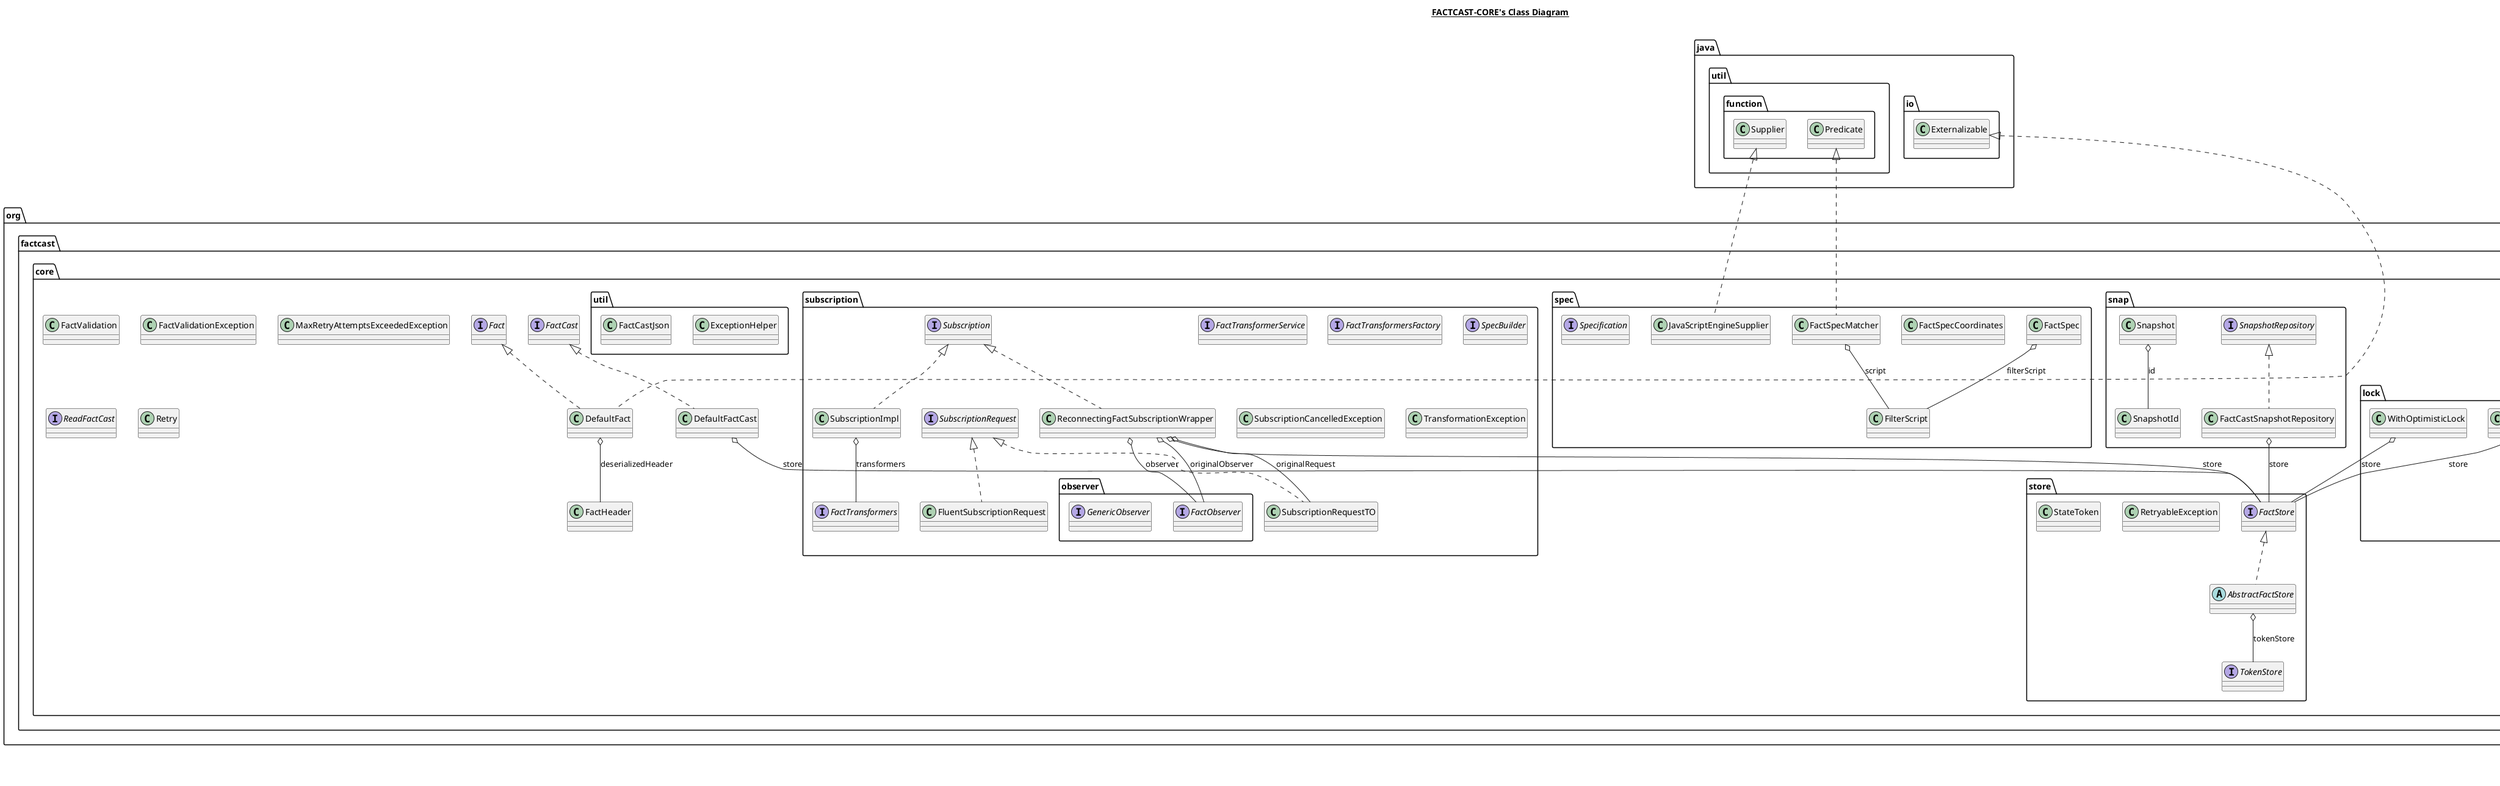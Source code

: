 @startuml

title __FACTCAST-CORE's Class Diagram__\n

  namespace org.factcast.core {
    class org.factcast.core.DefaultFact {
    }
  }
  

  namespace org.factcast.core {
    class org.factcast.core.DefaultFactCast {
    }
  }
  

  namespace org.factcast.core {
    interface org.factcast.core.Fact {
    }
  }
  

  namespace org.factcast.core {
    interface org.factcast.core.FactCast {
    }
  }
  

  namespace org.factcast.core {
    class org.factcast.core.FactHeader {
    }
  }
  

  namespace org.factcast.core {
    class org.factcast.core.FactValidation {
    }
  }
  

  namespace org.factcast.core {
    class org.factcast.core.FactValidationException {
    }
  }
  

  namespace org.factcast.core {
    class org.factcast.core.MaxRetryAttemptsExceededException {
    }
  }
  

  namespace org.factcast.core {
    interface org.factcast.core.ReadFactCast {
    }
  }
  

  namespace org.factcast.core {
    class org.factcast.core.Retry {
    }
  }
  

  namespace org.factcast.core {
    namespace lock {
      interface org.factcast.core.lock.Attempt {
      }
    }
  }
  

  namespace org.factcast.core {
    namespace lock {
      class org.factcast.core.lock.AttemptAbortedException {
      }
    }
  }
  

  namespace org.factcast.core {
    namespace lock {
      class org.factcast.core.lock.ExceptionAfterPublish {
      }
    }
  }
  

  namespace org.factcast.core {
    namespace lock {
      class org.factcast.core.lock.IntermediatePublishResult {
      }
    }
  }
  

  namespace org.factcast.core {
    namespace lock {
      class org.factcast.core.lock.LockedOperationBuilder {
      }
    }
  }
  

  namespace org.factcast.core {
    namespace lock {
      class org.factcast.core.lock.PublishingResult {
      }
    }
  }
  

  namespace org.factcast.core {
    namespace lock {
      class org.factcast.core.lock.WithOptimisticLock {
      }
    }
  }
  

  namespace org.factcast.core {
    namespace snap {
      class org.factcast.core.snap.FactCastSnapshotRepository {
      }
    }
  }
  

  namespace org.factcast.core {
    namespace snap {
      class org.factcast.core.snap.Snapshot {
      }
    }
  }
  

  namespace org.factcast.core {
    namespace snap {
      class org.factcast.core.snap.SnapshotId {
      }
    }
  }
  

  namespace org.factcast.core {
    namespace snap {
      interface org.factcast.core.snap.SnapshotRepository {
      }
    }
  }
  

  namespace org.factcast.core {
    namespace spec {
      class org.factcast.core.spec.FactSpec {
      }
    }
  }
  

  namespace org.factcast.core {
    namespace spec {
      class org.factcast.core.spec.FactSpecCoordinates {
      }
    }
  }
  

  namespace org.factcast.core {
    namespace spec {
      class org.factcast.core.spec.FactSpecMatcher {
      }
    }
  }
  

  namespace org.factcast.core {
    namespace spec {
      class org.factcast.core.spec.FilterScript {
      }
    }
  }
  

  namespace org.factcast.core {
    namespace spec {
      class org.factcast.core.spec.JavaScriptEngineSupplier {
      }
    }
  }
  

  namespace org.factcast.core {
    namespace spec {
      interface org.factcast.core.spec.Specification {
      }
    }
  }
  

  namespace org.factcast.core {
    namespace store {
      abstract class org.factcast.core.store.AbstractFactStore {
      }
    }
  }
  

  namespace org.factcast.core {
    namespace store {
      interface org.factcast.core.store.FactStore {
      }
    }
  }
  

  namespace org.factcast.core {
    namespace store {
      class org.factcast.core.store.RetryableException {
      }
    }
  }
  

  namespace org.factcast.core {
    namespace store {
      class org.factcast.core.store.StateToken {
      }
    }
  }
  

  namespace org.factcast.core {
    namespace store {
      interface org.factcast.core.store.TokenStore {
      }
    }
  }
  

  namespace org.factcast.core {
    namespace subscription {
      interface org.factcast.core.subscription.FactTransformerService {
      }
    }
  }
  

  namespace org.factcast.core {
    namespace subscription {
      interface org.factcast.core.subscription.FactTransformers {
      }
    }
  }
  

  namespace org.factcast.core {
    namespace subscription {
      interface org.factcast.core.subscription.FactTransformersFactory {
      }
    }
  }
  

  namespace org.factcast.core {
    namespace subscription {
      class org.factcast.core.subscription.FluentSubscriptionRequest {
      }
    }
  }
  

  namespace org.factcast.core {
    namespace subscription {
      class org.factcast.core.subscription.ReconnectingFactSubscriptionWrapper {
      }
    }
  }
  

  namespace org.factcast.core {
    namespace subscription {
      interface org.factcast.core.subscription.SpecBuilder {
      }
    }
  }
  

  namespace org.factcast.core {
    namespace subscription {
      interface org.factcast.core.subscription.Subscription {
      }
    }
  }
  

  namespace org.factcast.core {
    namespace subscription {
      class org.factcast.core.subscription.SubscriptionCancelledException {
      }
    }
  }
  

  namespace org.factcast.core {
    namespace subscription {
      class org.factcast.core.subscription.SubscriptionImpl {
      }
    }
  }
  

  namespace org.factcast.core {
    namespace subscription {
      interface org.factcast.core.subscription.SubscriptionRequest {
      }
    }
  }
  

  namespace org.factcast.core {
    namespace subscription {
      class org.factcast.core.subscription.SubscriptionRequestTO {
      }
    }
  }
  

  namespace org.factcast.core {
    namespace subscription {
      class org.factcast.core.subscription.TransformationException {
      }
    }
  }
  

  namespace org.factcast.core {
    namespace subscription {
      namespace observer {
        interface org.factcast.core.subscription.observer.FactObserver {
        }
      }
    }
  }
  

  namespace org.factcast.core {
    namespace subscription {
      namespace observer {
        interface org.factcast.core.subscription.observer.GenericObserver {
        }
      }
    }
  }
  

  namespace org.factcast.core {
    namespace util {
      class org.factcast.core.util.ExceptionHelper {
      }
    }
  }
  

  namespace org.factcast.core {
    namespace util {
      class org.factcast.core.util.FactCastJson {
      }
    }
  }
  

  org.factcast.core.DefaultFact .up.|> java.io.Externalizable
  org.factcast.core.DefaultFact .up.|> org.factcast.core.Fact
  org.factcast.core.DefaultFact o-- org.factcast.core.FactHeader : deserializedHeader
  org.factcast.core.DefaultFactCast .up.|> org.factcast.core.FactCast
  org.factcast.core.DefaultFactCast o-- org.factcast.core.store.FactStore : store
  org.factcast.core.lock.LockedOperationBuilder o-- org.factcast.core.store.FactStore : store
  org.factcast.core.lock.WithOptimisticLock o-- org.factcast.core.store.FactStore : store
  org.factcast.core.snap.FactCastSnapshotRepository .up.|> org.factcast.core.snap.SnapshotRepository
  org.factcast.core.snap.FactCastSnapshotRepository o-- org.factcast.core.store.FactStore : store
  org.factcast.core.snap.Snapshot o-- org.factcast.core.snap.SnapshotId : id
  org.factcast.core.spec.FactSpec o-- org.factcast.core.spec.FilterScript : filterScript
  org.factcast.core.spec.FactSpecMatcher .up.|> java.util.function.Predicate
  org.factcast.core.spec.FactSpecMatcher o-- org.factcast.core.spec.FilterScript : script
  org.factcast.core.spec.JavaScriptEngineSupplier .up.|> java.util.function.Supplier
  org.factcast.core.store.AbstractFactStore .up.|> org.factcast.core.store.FactStore
  org.factcast.core.store.AbstractFactStore o-- org.factcast.core.store.TokenStore : tokenStore
  org.factcast.core.subscription.FluentSubscriptionRequest .up.|> org.factcast.core.subscription.SubscriptionRequest
  org.factcast.core.subscription.ReconnectingFactSubscriptionWrapper .up.|> org.factcast.core.subscription.Subscription
  org.factcast.core.subscription.ReconnectingFactSubscriptionWrapper o-- org.factcast.core.subscription.observer.FactObserver : observer
  org.factcast.core.subscription.ReconnectingFactSubscriptionWrapper o-- org.factcast.core.subscription.observer.FactObserver : originalObserver
  org.factcast.core.subscription.ReconnectingFactSubscriptionWrapper o-- org.factcast.core.subscription.SubscriptionRequestTO : originalRequest
  org.factcast.core.subscription.ReconnectingFactSubscriptionWrapper o-- org.factcast.core.store.FactStore : store
  org.factcast.core.subscription.SubscriptionImpl .up.|> org.factcast.core.subscription.Subscription
  org.factcast.core.subscription.SubscriptionImpl o-- org.factcast.core.subscription.FactTransformers : transformers
  org.factcast.core.subscription.SubscriptionRequestTO .up.|> org.factcast.core.subscription.SubscriptionRequest


right footer


PlantUML diagram generated by SketchIt! (https://bitbucket.org/pmesmeur/sketch.it)
For more information about this tool, please contact philippe.mesmeur@gmail.com
endfooter

@enduml
